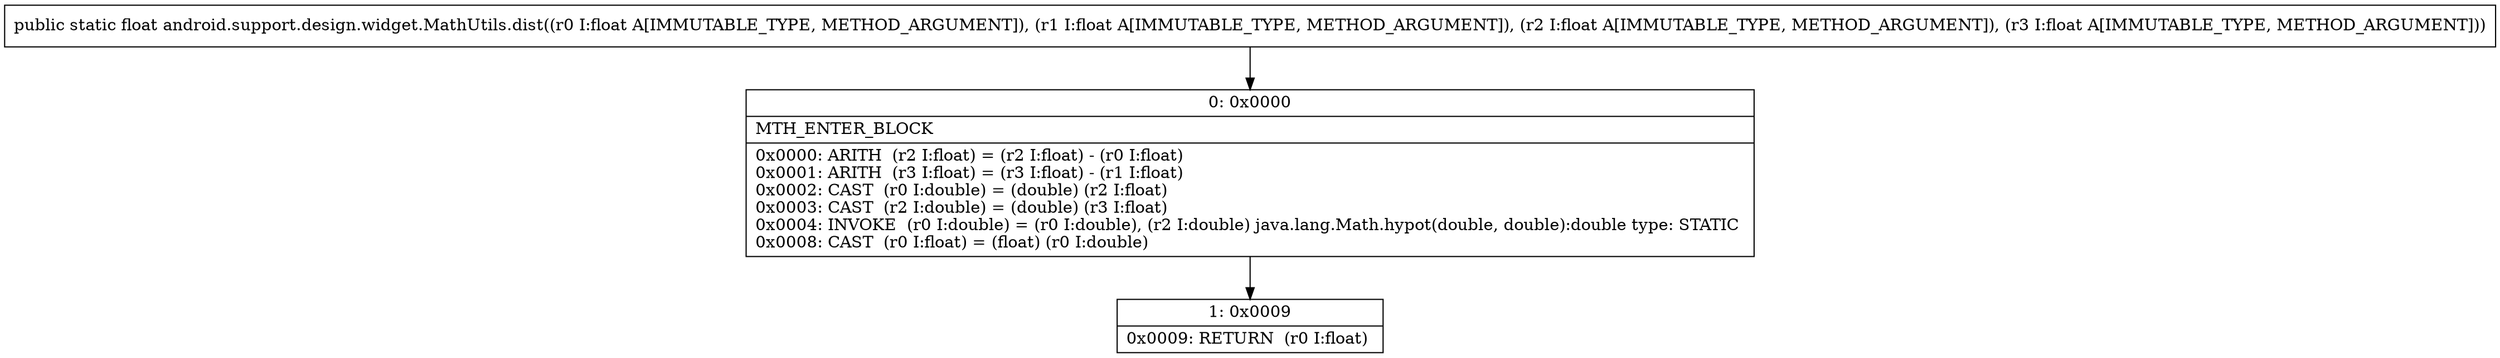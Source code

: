 digraph "CFG forandroid.support.design.widget.MathUtils.dist(FFFF)F" {
Node_0 [shape=record,label="{0\:\ 0x0000|MTH_ENTER_BLOCK\l|0x0000: ARITH  (r2 I:float) = (r2 I:float) \- (r0 I:float) \l0x0001: ARITH  (r3 I:float) = (r3 I:float) \- (r1 I:float) \l0x0002: CAST  (r0 I:double) = (double) (r2 I:float) \l0x0003: CAST  (r2 I:double) = (double) (r3 I:float) \l0x0004: INVOKE  (r0 I:double) = (r0 I:double), (r2 I:double) java.lang.Math.hypot(double, double):double type: STATIC \l0x0008: CAST  (r0 I:float) = (float) (r0 I:double) \l}"];
Node_1 [shape=record,label="{1\:\ 0x0009|0x0009: RETURN  (r0 I:float) \l}"];
MethodNode[shape=record,label="{public static float android.support.design.widget.MathUtils.dist((r0 I:float A[IMMUTABLE_TYPE, METHOD_ARGUMENT]), (r1 I:float A[IMMUTABLE_TYPE, METHOD_ARGUMENT]), (r2 I:float A[IMMUTABLE_TYPE, METHOD_ARGUMENT]), (r3 I:float A[IMMUTABLE_TYPE, METHOD_ARGUMENT])) }"];
MethodNode -> Node_0;
Node_0 -> Node_1;
}

